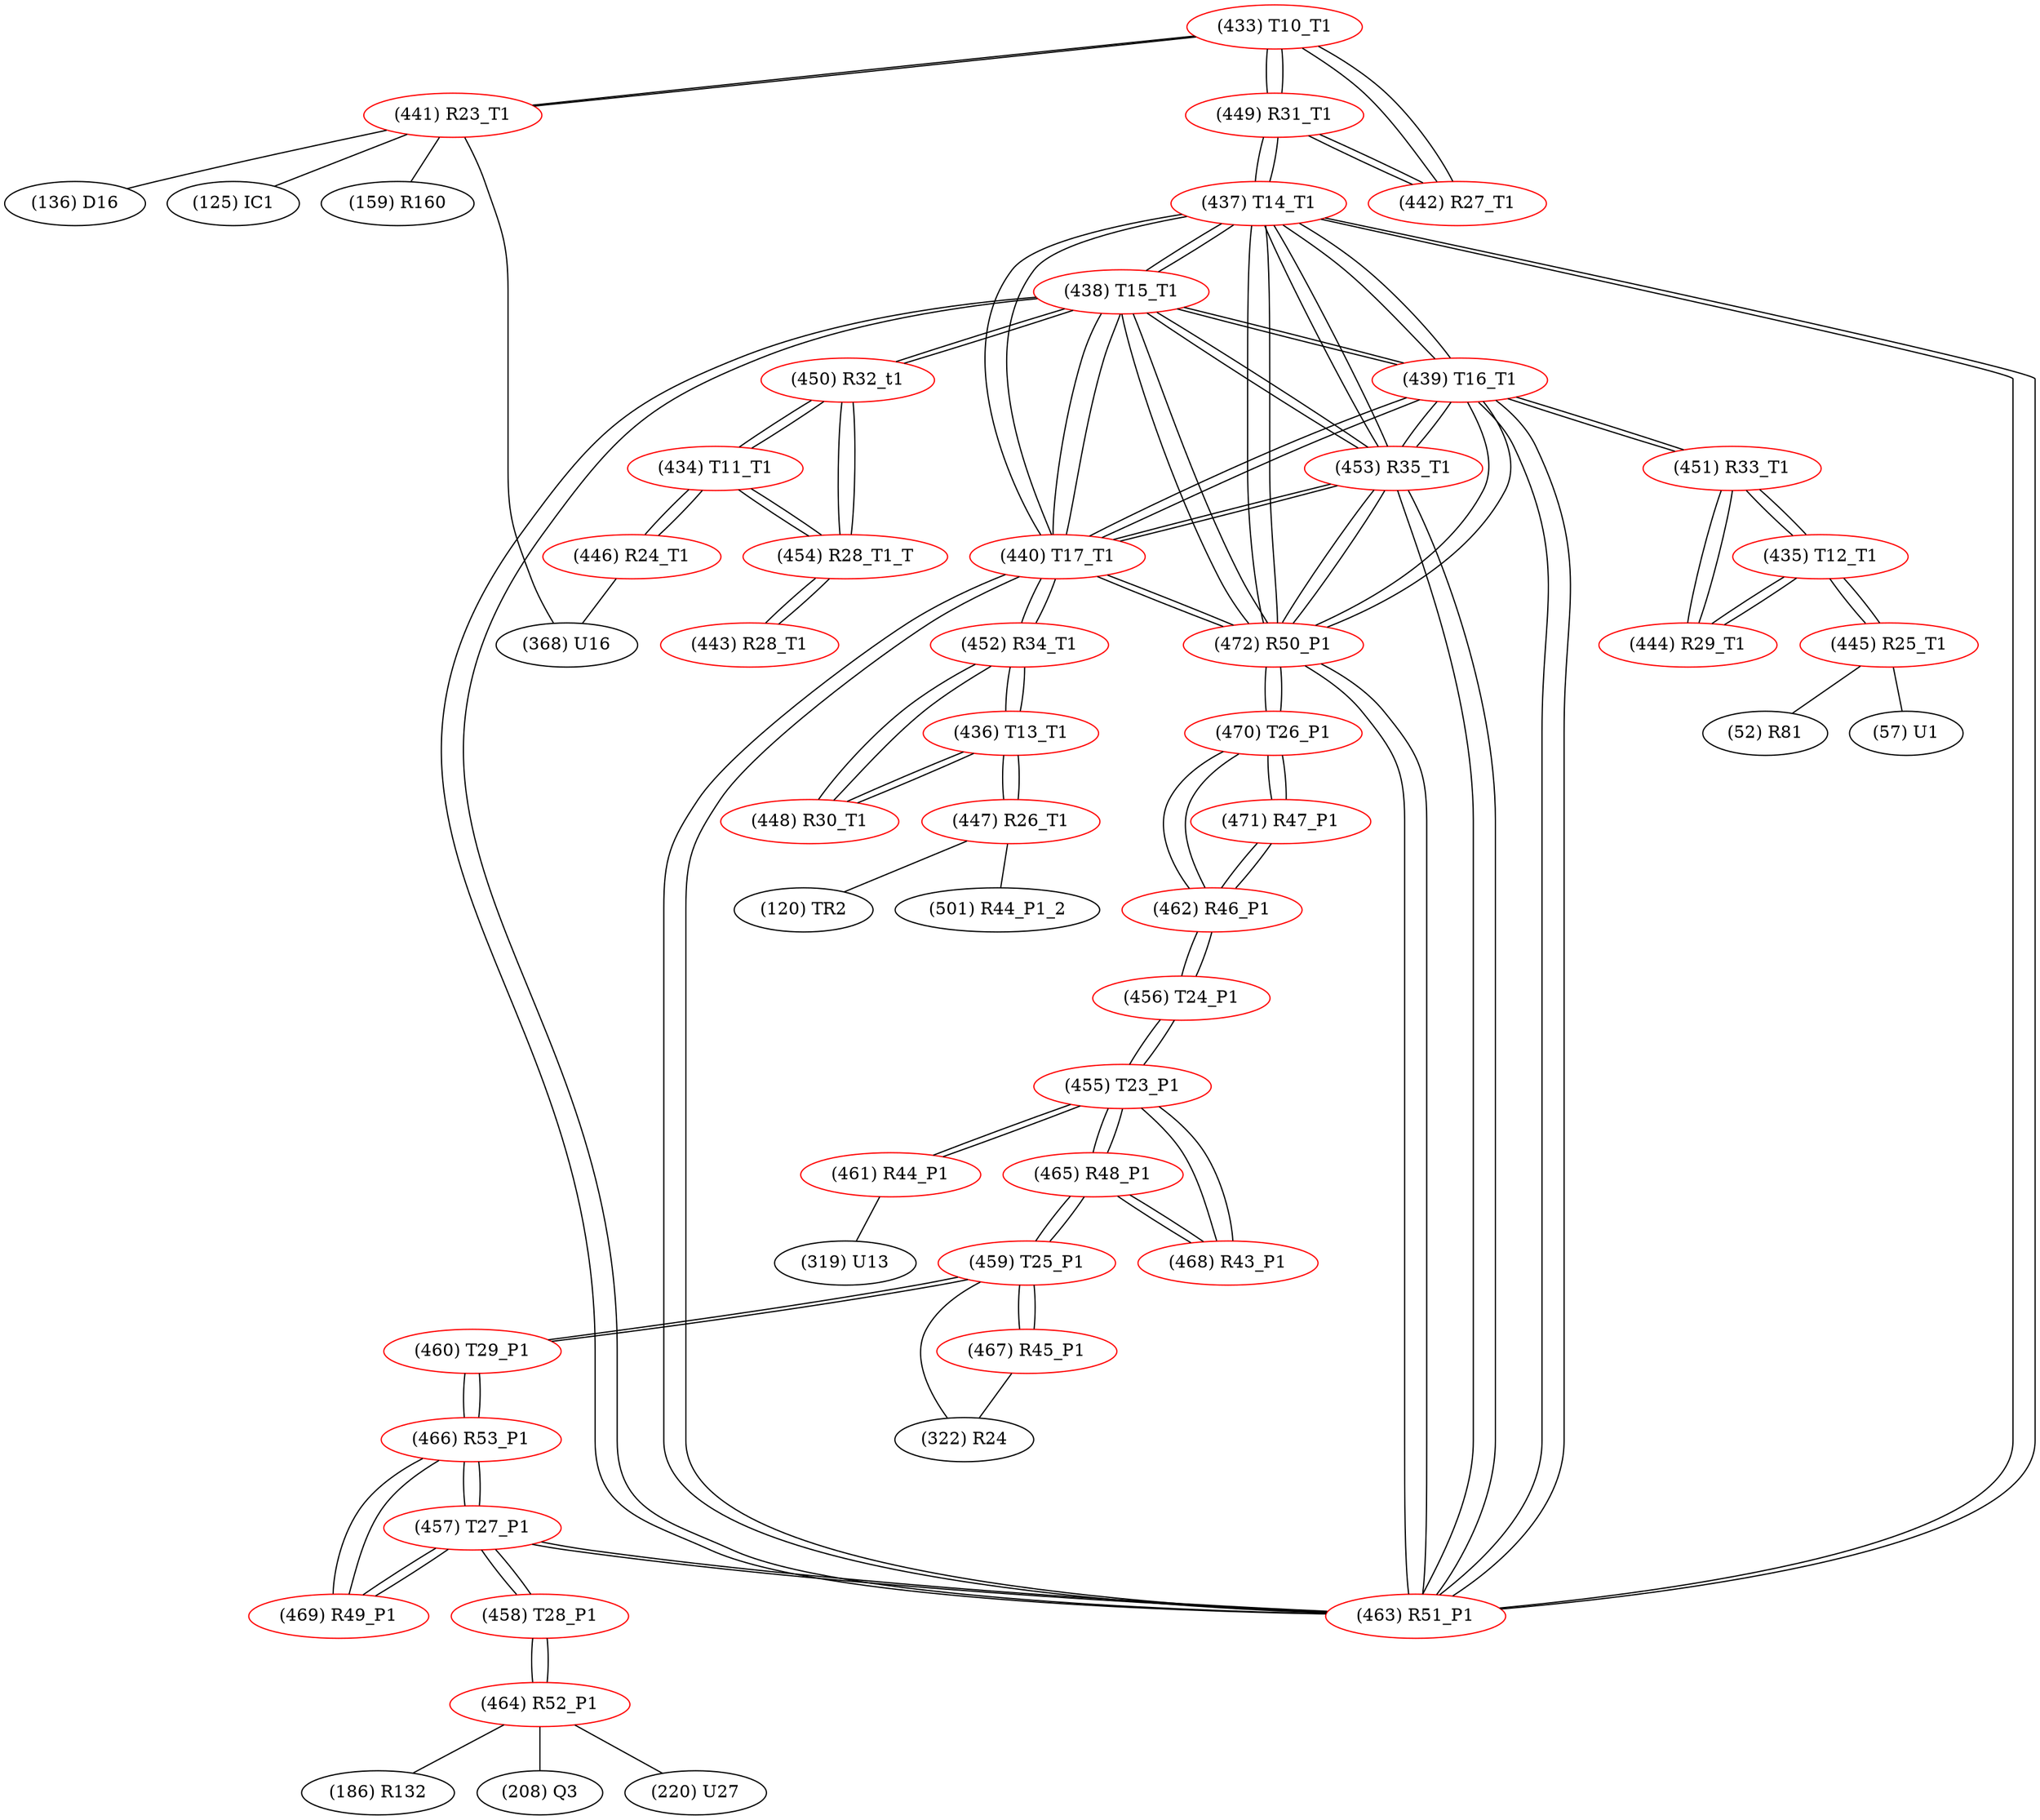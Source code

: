 graph {
	433 [label="(433) T10_T1" color=red]
	441 [label="(441) R23_T1"]
	449 [label="(449) R31_T1"]
	442 [label="(442) R27_T1"]
	434 [label="(434) T11_T1" color=red]
	446 [label="(446) R24_T1"]
	454 [label="(454) R28_T1_T"]
	450 [label="(450) R32_t1"]
	435 [label="(435) T12_T1" color=red]
	451 [label="(451) R33_T1"]
	444 [label="(444) R29_T1"]
	445 [label="(445) R25_T1"]
	436 [label="(436) T13_T1" color=red]
	448 [label="(448) R30_T1"]
	452 [label="(452) R34_T1"]
	447 [label="(447) R26_T1"]
	437 [label="(437) T14_T1" color=red]
	449 [label="(449) R31_T1"]
	463 [label="(463) R51_P1"]
	472 [label="(472) R50_P1"]
	440 [label="(440) T17_T1"]
	453 [label="(453) R35_T1"]
	439 [label="(439) T16_T1"]
	438 [label="(438) T15_T1"]
	438 [label="(438) T15_T1" color=red]
	450 [label="(450) R32_t1"]
	463 [label="(463) R51_P1"]
	472 [label="(472) R50_P1"]
	440 [label="(440) T17_T1"]
	453 [label="(453) R35_T1"]
	439 [label="(439) T16_T1"]
	437 [label="(437) T14_T1"]
	439 [label="(439) T16_T1" color=red]
	451 [label="(451) R33_T1"]
	463 [label="(463) R51_P1"]
	472 [label="(472) R50_P1"]
	440 [label="(440) T17_T1"]
	453 [label="(453) R35_T1"]
	438 [label="(438) T15_T1"]
	437 [label="(437) T14_T1"]
	440 [label="(440) T17_T1" color=red]
	452 [label="(452) R34_T1"]
	463 [label="(463) R51_P1"]
	472 [label="(472) R50_P1"]
	453 [label="(453) R35_T1"]
	439 [label="(439) T16_T1"]
	438 [label="(438) T15_T1"]
	437 [label="(437) T14_T1"]
	441 [label="(441) R23_T1" color=red]
	159 [label="(159) R160"]
	368 [label="(368) U16"]
	136 [label="(136) D16"]
	125 [label="(125) IC1"]
	433 [label="(433) T10_T1"]
	442 [label="(442) R27_T1" color=red]
	433 [label="(433) T10_T1"]
	449 [label="(449) R31_T1"]
	443 [label="(443) R28_T1" color=red]
	454 [label="(454) R28_T1_T"]
	444 [label="(444) R29_T1" color=red]
	451 [label="(451) R33_T1"]
	435 [label="(435) T12_T1"]
	445 [label="(445) R25_T1" color=red]
	52 [label="(52) R81"]
	57 [label="(57) U1"]
	435 [label="(435) T12_T1"]
	446 [label="(446) R24_T1" color=red]
	368 [label="(368) U16"]
	434 [label="(434) T11_T1"]
	447 [label="(447) R26_T1" color=red]
	120 [label="(120) TR2"]
	501 [label="(501) R44_P1_2"]
	436 [label="(436) T13_T1"]
	448 [label="(448) R30_T1" color=red]
	452 [label="(452) R34_T1"]
	436 [label="(436) T13_T1"]
	449 [label="(449) R31_T1" color=red]
	433 [label="(433) T10_T1"]
	442 [label="(442) R27_T1"]
	437 [label="(437) T14_T1"]
	450 [label="(450) R32_t1" color=red]
	438 [label="(438) T15_T1"]
	434 [label="(434) T11_T1"]
	454 [label="(454) R28_T1_T"]
	451 [label="(451) R33_T1" color=red]
	439 [label="(439) T16_T1"]
	444 [label="(444) R29_T1"]
	435 [label="(435) T12_T1"]
	452 [label="(452) R34_T1" color=red]
	440 [label="(440) T17_T1"]
	448 [label="(448) R30_T1"]
	436 [label="(436) T13_T1"]
	453 [label="(453) R35_T1" color=red]
	463 [label="(463) R51_P1"]
	472 [label="(472) R50_P1"]
	440 [label="(440) T17_T1"]
	439 [label="(439) T16_T1"]
	438 [label="(438) T15_T1"]
	437 [label="(437) T14_T1"]
	454 [label="(454) R28_T1_T" color=red]
	434 [label="(434) T11_T1"]
	450 [label="(450) R32_t1"]
	443 [label="(443) R28_T1"]
	455 [label="(455) T23_P1" color=red]
	465 [label="(465) R48_P1"]
	468 [label="(468) R43_P1"]
	456 [label="(456) T24_P1"]
	461 [label="(461) R44_P1"]
	456 [label="(456) T24_P1" color=red]
	462 [label="(462) R46_P1"]
	455 [label="(455) T23_P1"]
	457 [label="(457) T27_P1" color=red]
	463 [label="(463) R51_P1"]
	458 [label="(458) T28_P1"]
	466 [label="(466) R53_P1"]
	469 [label="(469) R49_P1"]
	458 [label="(458) T28_P1" color=red]
	464 [label="(464) R52_P1"]
	457 [label="(457) T27_P1"]
	459 [label="(459) T25_P1" color=red]
	460 [label="(460) T29_P1"]
	465 [label="(465) R48_P1"]
	467 [label="(467) R45_P1"]
	322 [label="(322) R24"]
	460 [label="(460) T29_P1" color=red]
	459 [label="(459) T25_P1"]
	466 [label="(466) R53_P1"]
	461 [label="(461) R44_P1" color=red]
	319 [label="(319) U13"]
	455 [label="(455) T23_P1"]
	462 [label="(462) R46_P1" color=red]
	470 [label="(470) T26_P1"]
	471 [label="(471) R47_P1"]
	456 [label="(456) T24_P1"]
	463 [label="(463) R51_P1" color=red]
	457 [label="(457) T27_P1"]
	472 [label="(472) R50_P1"]
	440 [label="(440) T17_T1"]
	453 [label="(453) R35_T1"]
	439 [label="(439) T16_T1"]
	438 [label="(438) T15_T1"]
	437 [label="(437) T14_T1"]
	464 [label="(464) R52_P1" color=red]
	186 [label="(186) R132"]
	208 [label="(208) Q3"]
	220 [label="(220) U27"]
	458 [label="(458) T28_P1"]
	465 [label="(465) R48_P1" color=red]
	459 [label="(459) T25_P1"]
	455 [label="(455) T23_P1"]
	468 [label="(468) R43_P1"]
	466 [label="(466) R53_P1" color=red]
	460 [label="(460) T29_P1"]
	457 [label="(457) T27_P1"]
	469 [label="(469) R49_P1"]
	467 [label="(467) R45_P1" color=red]
	459 [label="(459) T25_P1"]
	322 [label="(322) R24"]
	468 [label="(468) R43_P1" color=red]
	465 [label="(465) R48_P1"]
	455 [label="(455) T23_P1"]
	469 [label="(469) R49_P1" color=red]
	457 [label="(457) T27_P1"]
	466 [label="(466) R53_P1"]
	470 [label="(470) T26_P1" color=red]
	472 [label="(472) R50_P1"]
	462 [label="(462) R46_P1"]
	471 [label="(471) R47_P1"]
	471 [label="(471) R47_P1" color=red]
	470 [label="(470) T26_P1"]
	462 [label="(462) R46_P1"]
	472 [label="(472) R50_P1" color=red]
	470 [label="(470) T26_P1"]
	463 [label="(463) R51_P1"]
	440 [label="(440) T17_T1"]
	453 [label="(453) R35_T1"]
	439 [label="(439) T16_T1"]
	438 [label="(438) T15_T1"]
	437 [label="(437) T14_T1"]
	433 -- 441
	433 -- 449
	433 -- 442
	434 -- 446
	434 -- 454
	434 -- 450
	435 -- 451
	435 -- 444
	435 -- 445
	436 -- 448
	436 -- 452
	436 -- 447
	437 -- 449
	437 -- 463
	437 -- 472
	437 -- 440
	437 -- 453
	437 -- 439
	437 -- 438
	438 -- 450
	438 -- 463
	438 -- 472
	438 -- 440
	438 -- 453
	438 -- 439
	438 -- 437
	439 -- 451
	439 -- 463
	439 -- 472
	439 -- 440
	439 -- 453
	439 -- 438
	439 -- 437
	440 -- 452
	440 -- 463
	440 -- 472
	440 -- 453
	440 -- 439
	440 -- 438
	440 -- 437
	441 -- 159
	441 -- 368
	441 -- 136
	441 -- 125
	441 -- 433
	442 -- 433
	442 -- 449
	443 -- 454
	444 -- 451
	444 -- 435
	445 -- 52
	445 -- 57
	445 -- 435
	446 -- 368
	446 -- 434
	447 -- 120
	447 -- 501
	447 -- 436
	448 -- 452
	448 -- 436
	449 -- 433
	449 -- 442
	449 -- 437
	450 -- 438
	450 -- 434
	450 -- 454
	451 -- 439
	451 -- 444
	451 -- 435
	452 -- 440
	452 -- 448
	452 -- 436
	453 -- 463
	453 -- 472
	453 -- 440
	453 -- 439
	453 -- 438
	453 -- 437
	454 -- 434
	454 -- 450
	454 -- 443
	455 -- 465
	455 -- 468
	455 -- 456
	455 -- 461
	456 -- 462
	456 -- 455
	457 -- 463
	457 -- 458
	457 -- 466
	457 -- 469
	458 -- 464
	458 -- 457
	459 -- 460
	459 -- 465
	459 -- 467
	459 -- 322
	460 -- 459
	460 -- 466
	461 -- 319
	461 -- 455
	462 -- 470
	462 -- 471
	462 -- 456
	463 -- 457
	463 -- 472
	463 -- 440
	463 -- 453
	463 -- 439
	463 -- 438
	463 -- 437
	464 -- 186
	464 -- 208
	464 -- 220
	464 -- 458
	465 -- 459
	465 -- 455
	465 -- 468
	466 -- 460
	466 -- 457
	466 -- 469
	467 -- 459
	467 -- 322
	468 -- 465
	468 -- 455
	469 -- 457
	469 -- 466
	470 -- 472
	470 -- 462
	470 -- 471
	471 -- 470
	471 -- 462
	472 -- 470
	472 -- 463
	472 -- 440
	472 -- 453
	472 -- 439
	472 -- 438
	472 -- 437
}